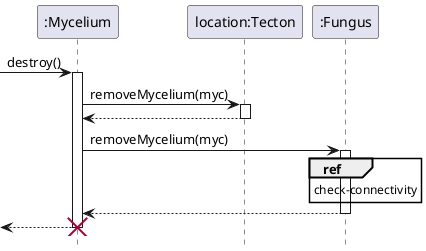 @startuml Mycelium/mycelium-death
hide footbox

participant ":Mycelium" as mycelium
participant "location:Tecton" as location
participant ":Fungus" as fungus

-> mycelium: destroy()
activate mycelium

mycelium -> location : removeMycelium(myc)
activate location
return


mycelium -> fungus : removeMycelium(myc)
activate fungus
ref over fungus
    check-connectivity
end ref
return

<-- mycelium
destroy mycelium

@enduml